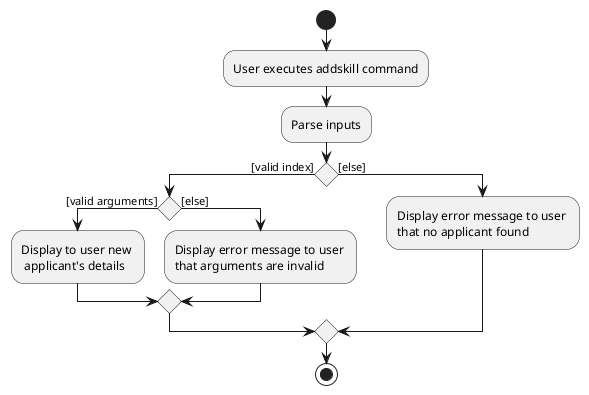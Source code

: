 @startuml
'https://plantuml.com/activity-diagram-beta

start
:User executes addskill command;
:Parse inputs;
if () then ([valid index])
    if () then ([valid arguments])
    :Display to user new \n applicant's details;
    else ([else])
    :Display error message to user \nthat arguments are invalid;
    endif
else ([else])
:Display error message to user \nthat no applicant found;
endif

stop

@enduml
